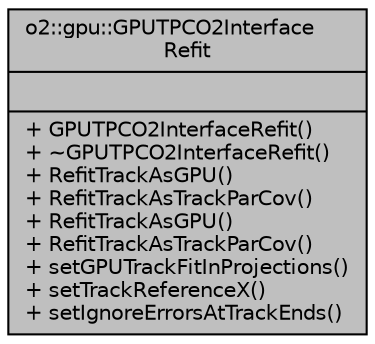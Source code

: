 digraph "o2::gpu::GPUTPCO2InterfaceRefit"
{
 // INTERACTIVE_SVG=YES
  bgcolor="transparent";
  edge [fontname="Helvetica",fontsize="10",labelfontname="Helvetica",labelfontsize="10"];
  node [fontname="Helvetica",fontsize="10",shape=record];
  Node1 [label="{o2::gpu::GPUTPCO2Interface\lRefit\n||+ GPUTPCO2InterfaceRefit()\l+ ~GPUTPCO2InterfaceRefit()\l+ RefitTrackAsGPU()\l+ RefitTrackAsTrackParCov()\l+ RefitTrackAsGPU()\l+ RefitTrackAsTrackParCov()\l+ setGPUTrackFitInProjections()\l+ setTrackReferenceX()\l+ setIgnoreErrorsAtTrackEnds()\l}",height=0.2,width=0.4,color="black", fillcolor="grey75", style="filled", fontcolor="black"];
}
